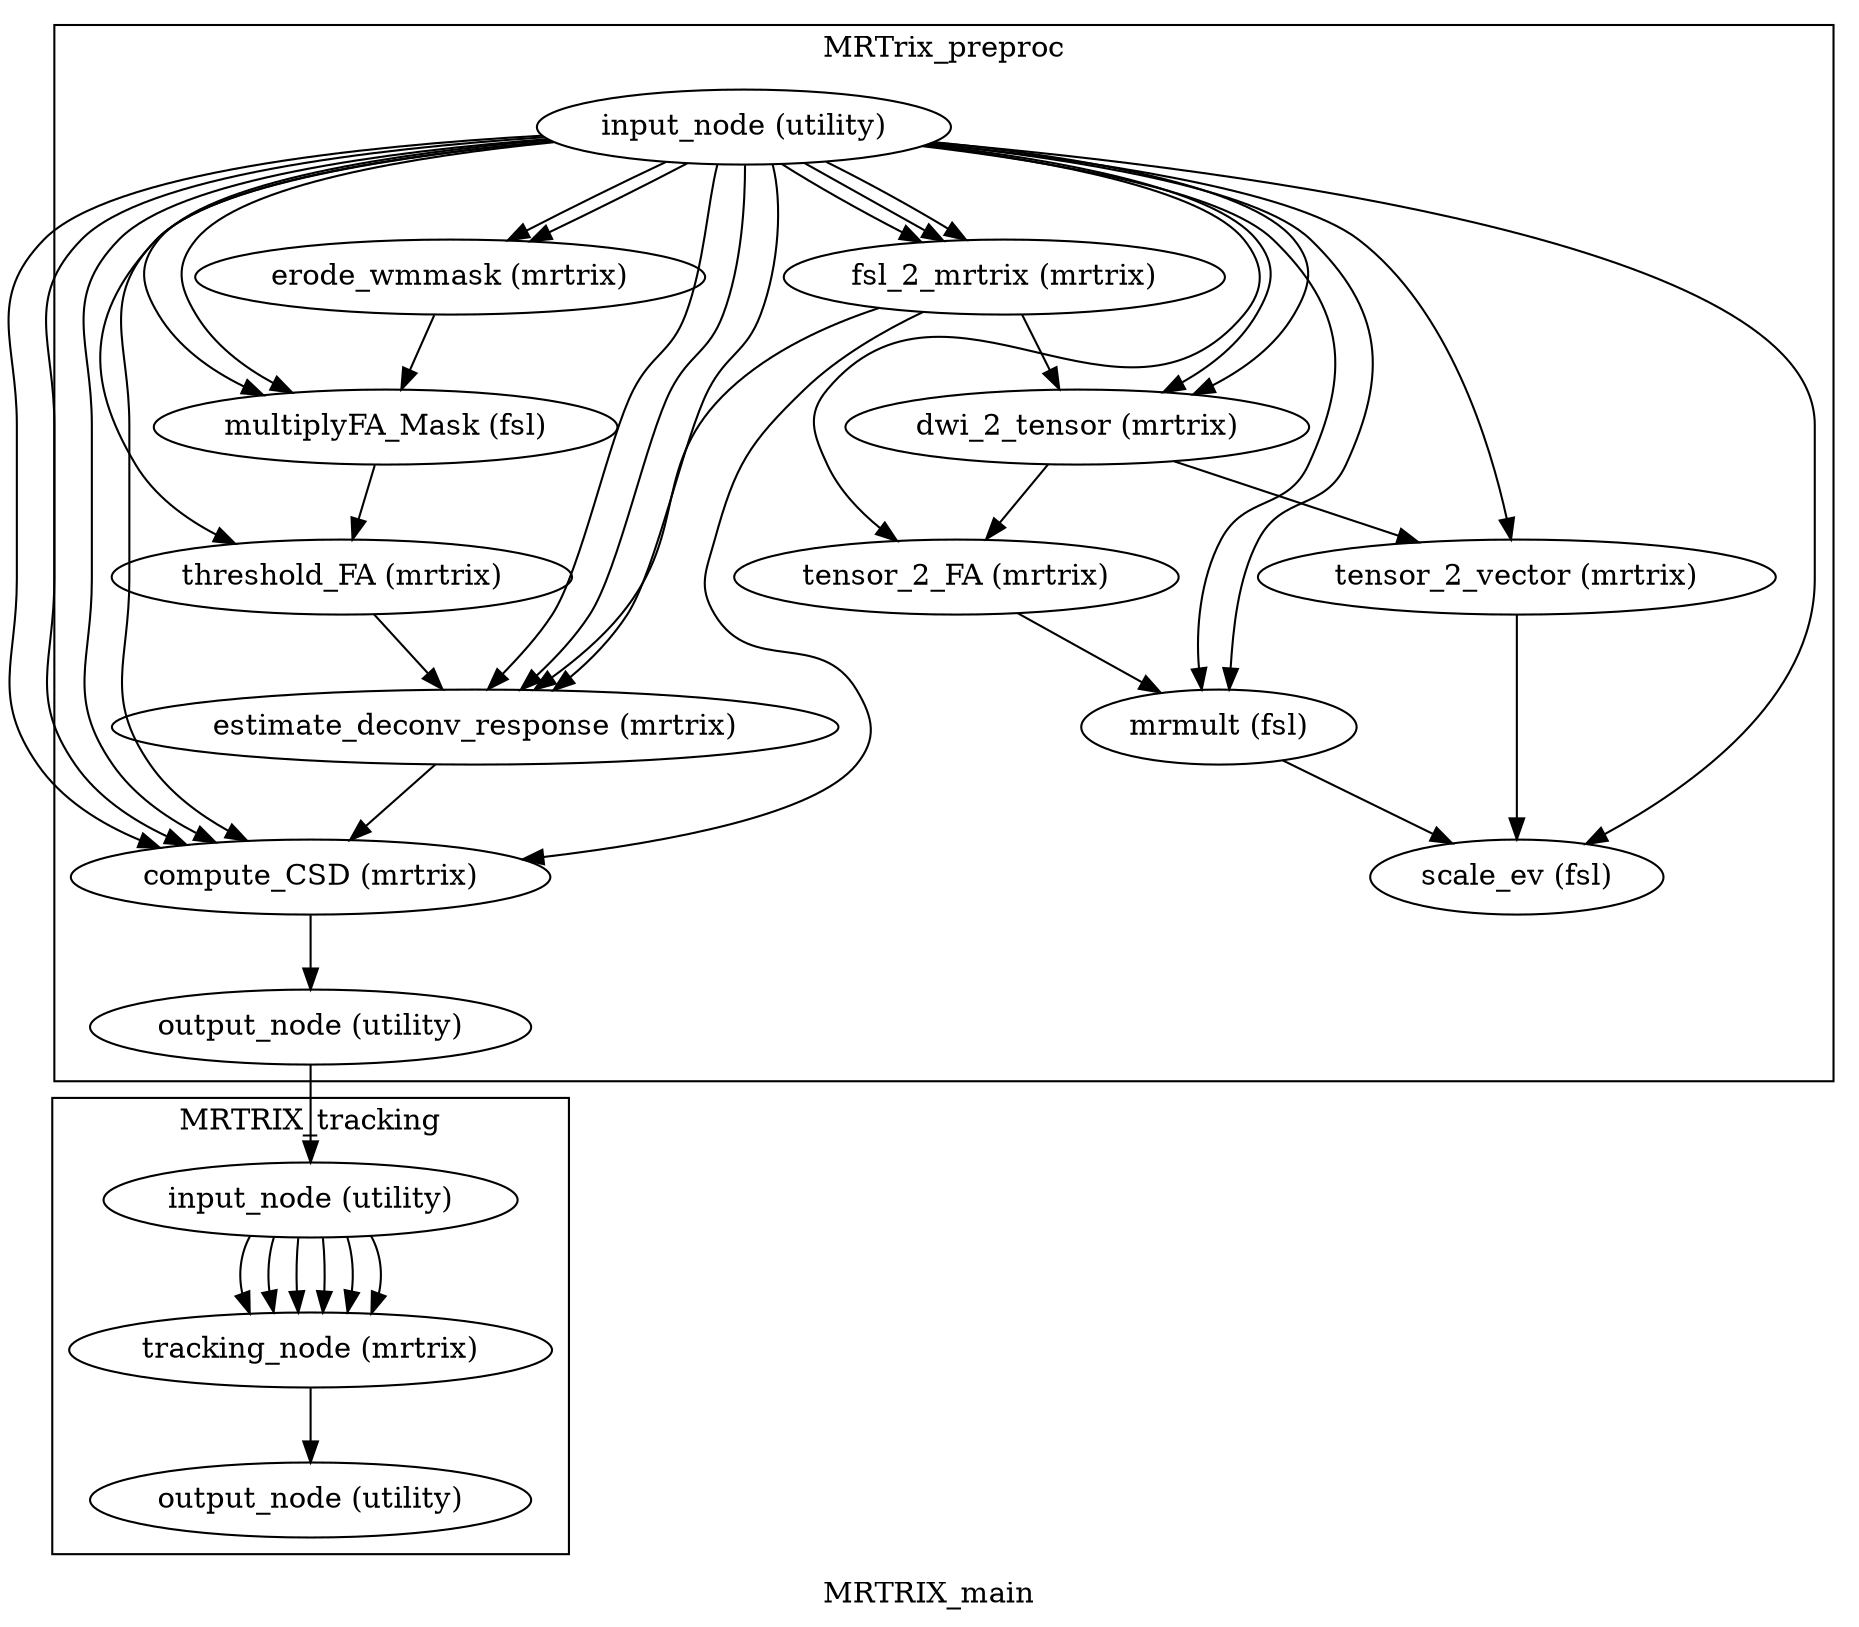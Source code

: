 digraph MRTRIX_main{
  label="MRTRIX_main";
  subgraph cluster_MRTRIX_main_MRTrix_preproc {
      label="MRTrix_preproc";
    MRTRIX_main_MRTrix_preproc_input_node[label="input_node (utility)"];
    MRTRIX_main_MRTrix_preproc_erode_wmmask[label="erode_wmmask (mrtrix)"];
    MRTRIX_main_MRTrix_preproc_fsl_2_mrtrix[label="fsl_2_mrtrix (mrtrix)"];
    MRTRIX_main_MRTrix_preproc_dwi_2_tensor[label="dwi_2_tensor (mrtrix)"];
    MRTRIX_main_MRTrix_preproc_tensor_2_FA[label="tensor_2_FA (mrtrix)"];
    MRTRIX_main_MRTrix_preproc_mrmult[label="mrmult (fsl)"];
    MRTRIX_main_MRTrix_preproc_multiplyFA_Mask[label="multiplyFA_Mask (fsl)"];
    MRTRIX_main_MRTrix_preproc_threshold_FA[label="threshold_FA (mrtrix)"];
    MRTRIX_main_MRTrix_preproc_estimate_deconv_response[label="estimate_deconv_response (mrtrix)"];
    MRTRIX_main_MRTrix_preproc_compute_CSD[label="compute_CSD (mrtrix)"];
    MRTRIX_main_MRTrix_preproc_output_node[label="output_node (utility)"];
    MRTRIX_main_MRTrix_preproc_tensor_2_vector[label="tensor_2_vector (mrtrix)"];
    MRTRIX_main_MRTrix_preproc_scale_ev[label="scale_ev (fsl)"];
    MRTRIX_main_MRTrix_preproc_input_node -> MRTRIX_main_MRTrix_preproc_scale_ev;
    MRTRIX_main_MRTrix_preproc_input_node -> MRTRIX_main_MRTrix_preproc_tensor_2_vector;
    MRTRIX_main_MRTrix_preproc_input_node -> MRTRIX_main_MRTrix_preproc_compute_CSD;
    MRTRIX_main_MRTrix_preproc_input_node -> MRTRIX_main_MRTrix_preproc_compute_CSD;
    MRTRIX_main_MRTrix_preproc_input_node -> MRTRIX_main_MRTrix_preproc_compute_CSD;
    MRTRIX_main_MRTrix_preproc_input_node -> MRTRIX_main_MRTrix_preproc_compute_CSD;
    MRTRIX_main_MRTrix_preproc_input_node -> MRTRIX_main_MRTrix_preproc_multiplyFA_Mask;
    MRTRIX_main_MRTrix_preproc_input_node -> MRTRIX_main_MRTrix_preproc_multiplyFA_Mask;
    MRTRIX_main_MRTrix_preproc_input_node -> MRTRIX_main_MRTrix_preproc_erode_wmmask;
    MRTRIX_main_MRTrix_preproc_input_node -> MRTRIX_main_MRTrix_preproc_erode_wmmask;
    MRTRIX_main_MRTrix_preproc_input_node -> MRTRIX_main_MRTrix_preproc_fsl_2_mrtrix;
    MRTRIX_main_MRTrix_preproc_input_node -> MRTRIX_main_MRTrix_preproc_fsl_2_mrtrix;
    MRTRIX_main_MRTrix_preproc_input_node -> MRTRIX_main_MRTrix_preproc_fsl_2_mrtrix;
    MRTRIX_main_MRTrix_preproc_input_node -> MRTRIX_main_MRTrix_preproc_threshold_FA;
    MRTRIX_main_MRTrix_preproc_input_node -> MRTRIX_main_MRTrix_preproc_estimate_deconv_response;
    MRTRIX_main_MRTrix_preproc_input_node -> MRTRIX_main_MRTrix_preproc_estimate_deconv_response;
    MRTRIX_main_MRTrix_preproc_input_node -> MRTRIX_main_MRTrix_preproc_estimate_deconv_response;
    MRTRIX_main_MRTrix_preproc_input_node -> MRTRIX_main_MRTrix_preproc_tensor_2_FA;
    MRTRIX_main_MRTrix_preproc_input_node -> MRTRIX_main_MRTrix_preproc_mrmult;
    MRTRIX_main_MRTrix_preproc_input_node -> MRTRIX_main_MRTrix_preproc_mrmult;
    MRTRIX_main_MRTrix_preproc_input_node -> MRTRIX_main_MRTrix_preproc_dwi_2_tensor;
    MRTRIX_main_MRTrix_preproc_input_node -> MRTRIX_main_MRTrix_preproc_dwi_2_tensor;
    MRTRIX_main_MRTrix_preproc_erode_wmmask -> MRTRIX_main_MRTrix_preproc_multiplyFA_Mask;
    MRTRIX_main_MRTrix_preproc_fsl_2_mrtrix -> MRTRIX_main_MRTrix_preproc_estimate_deconv_response;
    MRTRIX_main_MRTrix_preproc_fsl_2_mrtrix -> MRTRIX_main_MRTrix_preproc_dwi_2_tensor;
    MRTRIX_main_MRTrix_preproc_fsl_2_mrtrix -> MRTRIX_main_MRTrix_preproc_compute_CSD;
    MRTRIX_main_MRTrix_preproc_dwi_2_tensor -> MRTRIX_main_MRTrix_preproc_tensor_2_FA;
    MRTRIX_main_MRTrix_preproc_dwi_2_tensor -> MRTRIX_main_MRTrix_preproc_tensor_2_vector;
    MRTRIX_main_MRTrix_preproc_tensor_2_FA -> MRTRIX_main_MRTrix_preproc_mrmult;
    MRTRIX_main_MRTrix_preproc_mrmult -> MRTRIX_main_MRTrix_preproc_scale_ev;
    MRTRIX_main_MRTrix_preproc_multiplyFA_Mask -> MRTRIX_main_MRTrix_preproc_threshold_FA;
    MRTRIX_main_MRTrix_preproc_threshold_FA -> MRTRIX_main_MRTrix_preproc_estimate_deconv_response;
    MRTRIX_main_MRTrix_preproc_estimate_deconv_response -> MRTRIX_main_MRTrix_preproc_compute_CSD;
    MRTRIX_main_MRTrix_preproc_compute_CSD -> MRTRIX_main_MRTrix_preproc_output_node;
    MRTRIX_main_MRTrix_preproc_tensor_2_vector -> MRTRIX_main_MRTrix_preproc_scale_ev;
  }
  subgraph cluster_MRTRIX_main_MRTRIX_tracking {
      label="MRTRIX_tracking";
    MRTRIX_main_MRTRIX_tracking_input_node[label="input_node (utility)"];
    MRTRIX_main_MRTRIX_tracking_tracking_node[label="tracking_node (mrtrix)"];
    MRTRIX_main_MRTRIX_tracking_output_node[label="output_node (utility)"];
    MRTRIX_main_MRTRIX_tracking_input_node -> MRTRIX_main_MRTRIX_tracking_tracking_node;
    MRTRIX_main_MRTRIX_tracking_input_node -> MRTRIX_main_MRTRIX_tracking_tracking_node;
    MRTRIX_main_MRTRIX_tracking_input_node -> MRTRIX_main_MRTRIX_tracking_tracking_node;
    MRTRIX_main_MRTRIX_tracking_input_node -> MRTRIX_main_MRTRIX_tracking_tracking_node;
    MRTRIX_main_MRTRIX_tracking_input_node -> MRTRIX_main_MRTRIX_tracking_tracking_node;
    MRTRIX_main_MRTRIX_tracking_input_node -> MRTRIX_main_MRTRIX_tracking_tracking_node;
    MRTRIX_main_MRTRIX_tracking_tracking_node -> MRTRIX_main_MRTRIX_tracking_output_node;
  }
  MRTRIX_main_MRTrix_preproc_output_node -> MRTRIX_main_MRTRIX_tracking_input_node;
}